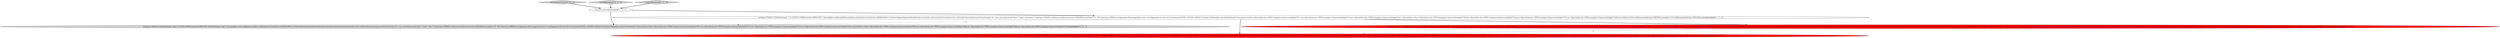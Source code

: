 digraph {
7 [style = filled, label = "testCoalesceColumns['0', '0', '1']", fillcolor = lightgray, shape = diamond image = "AAA0AAABBB3BBB"];
5 [style = filled, label = "testNullParameter['0', '1', '0']", fillcolor = lightgray, shape = diamond image = "AAA0AAABBB2BBB"];
6 [style = filled, label = "testQuery(\"SELECT COALESCE(dim2, dim1), COUNT(*) FROM druid.foo GROUP BY COALESCE(dim2, dim1)\",ImmutableList.of(GroupByQuery.builder().setDataSource(CalciteTests.DATASOURCE1).setInterval(querySegmentSpec(Filtration.eternity())).setGranularity(Granularities.ALL).setVirtualColumns(expressionVirtualColumn(\"v0\",\"case_searched(notnull(\"dim2\"),\"dim2\",\"dim1\")\",ValueType.STRING)).setDimensions(dimensions(new DefaultDimensionSpec(\"v0\",\"d0\",ValueType.STRING))).setAggregatorSpecs(aggregators(new CountAggregatorFactory(\"a0\"))).setContext(QUERY_CONTEXT_DEFAULT).build()),NullHandling.replaceWithDefault()? ImmutableList.of(new Object((((edu.fdu.CPPDG.tinypdg.pe.ExpressionInfo@a074bc,new Object((((edu.fdu.CPPDG.tinypdg.pe.ExpressionInfo@a074c1,new Object((((edu.fdu.CPPDG.tinypdg.pe.ExpressionInfo@a074c6,new Object((((edu.fdu.CPPDG.tinypdg.pe.ExpressionInfo@a074cb): ImmutableList.of(new Object((((edu.fdu.CPPDG.tinypdg.pe.ExpressionInfo@a074d3,new Object((((edu.fdu.CPPDG.tinypdg.pe.ExpressionInfo@a074d8,new Object((((edu.fdu.CPPDG.tinypdg.pe.ExpressionInfo@a074dd,new Object((((edu.fdu.CPPDG.tinypdg.pe.ExpressionInfo@a074e2))@@@4@@@['0', '0', '1']", fillcolor = lightgray, shape = ellipse image = "AAA0AAABBB3BBB"];
1 [style = filled, label = "testNullParameter['1', '0', '0']", fillcolor = lightgray, shape = diamond image = "AAA0AAABBB1BBB"];
4 [style = filled, label = "testQuery(\"SELECT COALESCE(dim2, ?, ?), COUNT(*) FROM druid.foo GROUP BY 1\",ImmutableList.of(GroupByQuery.builder().setDataSource(CalciteTests.DATASOURCE1).setInterval(querySegmentSpec(Filtration.eternity())).setGranularity(Granularities.ALL).setVirtualColumns(expressionVirtualColumn(\"v0\",\"case_searched(notnull(\"dim2\"),\"dim2\",'parameter')\",ValueType.STRING)).setDimensions(dimensions(new DefaultDimensionSpec(\"v0\",\"d0\",ValueType.STRING))).setAggregatorSpecs(aggregators(new CountAggregatorFactory(\"a0\"))).setContext(QUERY_CONTEXT_DEFAULT).build()),NullHandling.replaceWithDefault()? ImmutableList.of(new Object((((edu.fdu.CPPDG.tinypdg.pe.ExpressionInfo@a0743e,new Object((((edu.fdu.CPPDG.tinypdg.pe.ExpressionInfo@a07443,new Object((((edu.fdu.CPPDG.tinypdg.pe.ExpressionInfo@a07448): ImmutableList.of(new Object((((edu.fdu.CPPDG.tinypdg.pe.ExpressionInfo@a07450,new Object((((edu.fdu.CPPDG.tinypdg.pe.ExpressionInfo@a07455,new Object((((edu.fdu.CPPDG.tinypdg.pe.ExpressionInfo@a0745a,new Object((((edu.fdu.CPPDG.tinypdg.pe.ExpressionInfo@a0745f),ImmutableList.of(new SqlParameter(SqlType.VARCHAR,null),new SqlParameter(SqlType.VARCHAR,\"parameter\")))@@@19@@@['0', '1', '0']", fillcolor = red, shape = ellipse image = "AAA1AAABBB2BBB"];
0 [style = filled, label = "cannotVectorize()@@@3@@@['1', '1', '1']", fillcolor = white, shape = ellipse image = "AAA0AAABBB1BBB"];
3 [style = filled, label = "testQuery(\"SELECT COALESCE(dim2, ?, ?), COUNT(*) FROM druid.foo GROUP BY 1\",ImmutableList.of(GroupByQuery.builder().setDataSource(CalciteTests.DATASOURCE1).setInterval(querySegmentSpec(Filtration.eternity())).setGranularity(Granularities.ALL).setVirtualColumns(expressionVirtualColumn(\"v0\",\"case_searched(notnull(\"dim2\"),\"dim2\",'parameter')\",ValueType.STRING)).setDimensions(dimensions(new DefaultDimensionSpec(\"v0\",\"d0\",ValueType.STRING))).setAggregatorSpecs(aggregators(new CountAggregatorFactory(\"a0\"))).setContext(QUERY_CONTEXT_DEFAULT).build()),NullHandling.replaceWithDefault()? ImmutableList.of(new Object((((edu.fdu.CPPDG.tinypdg.pe.ExpressionInfo@a073c7,new Object((((edu.fdu.CPPDG.tinypdg.pe.ExpressionInfo@a073cc,new Object((((edu.fdu.CPPDG.tinypdg.pe.ExpressionInfo@a073d1): ImmutableList.of(new Object((((edu.fdu.CPPDG.tinypdg.pe.ExpressionInfo@a073d9,new Object((((edu.fdu.CPPDG.tinypdg.pe.ExpressionInfo@a073de,new Object((((edu.fdu.CPPDG.tinypdg.pe.ExpressionInfo@a073e3,new Object((((edu.fdu.CPPDG.tinypdg.pe.ExpressionInfo@a073e8),ImmutableList.of(new SqlParameter(SqlType.VARCHAR,\"parameter\"),new SqlParameter(SqlType.VARCHAR,null)))@@@4@@@['1', '1', '0']", fillcolor = white, shape = ellipse image = "AAA0AAABBB1BBB"];
2 [style = filled, label = "testQuery(\"SELECT COALESCE(dim2, ?, ?), COUNT(*) FROM druid.foo GROUP BY 1\",ImmutableList.of(GroupByQuery.builder().setDataSource(CalciteTests.DATASOURCE1).setInterval(querySegmentSpec(Filtration.eternity())).setGranularity(Granularities.ALL).setVirtualColumns(expressionVirtualColumn(\"v0\",\"case_searched(notnull(\"dim2\"),\"dim2\",'parameter')\",ValueType.STRING)).setDimensions(dimensions(new DefaultDimensionSpec(\"v0\",\"v0\",ValueType.STRING))).setAggregatorSpecs(aggregators(new CountAggregatorFactory(\"a0\"))).setContext(QUERY_CONTEXT_DEFAULT).build()),NullHandling.replaceWithDefault()? ImmutableList.of(new Object((((edu.fdu.CPPDG.tinypdg.pe.ExpressionInfo@a07349,new Object((((edu.fdu.CPPDG.tinypdg.pe.ExpressionInfo@a0734e,new Object((((edu.fdu.CPPDG.tinypdg.pe.ExpressionInfo@a07353): ImmutableList.of(new Object((((edu.fdu.CPPDG.tinypdg.pe.ExpressionInfo@a0735b,new Object((((edu.fdu.CPPDG.tinypdg.pe.ExpressionInfo@a07360,new Object((((edu.fdu.CPPDG.tinypdg.pe.ExpressionInfo@a07365,new Object((((edu.fdu.CPPDG.tinypdg.pe.ExpressionInfo@a0736a),ImmutableList.of(new SqlParameter(SqlType.VARCHAR,null),new SqlParameter(SqlType.VARCHAR,\"parameter\")))@@@19@@@['1', '0', '0']", fillcolor = red, shape = ellipse image = "AAA1AAABBB1BBB"];
0->3 [style = bold, label=""];
7->0 [style = bold, label=""];
3->6 [style = dashed, label="0"];
1->0 [style = bold, label=""];
3->2 [style = bold, label=""];
5->0 [style = bold, label=""];
0->6 [style = bold, label=""];
3->4 [style = bold, label=""];
2->4 [style = dashed, label="0"];
}
